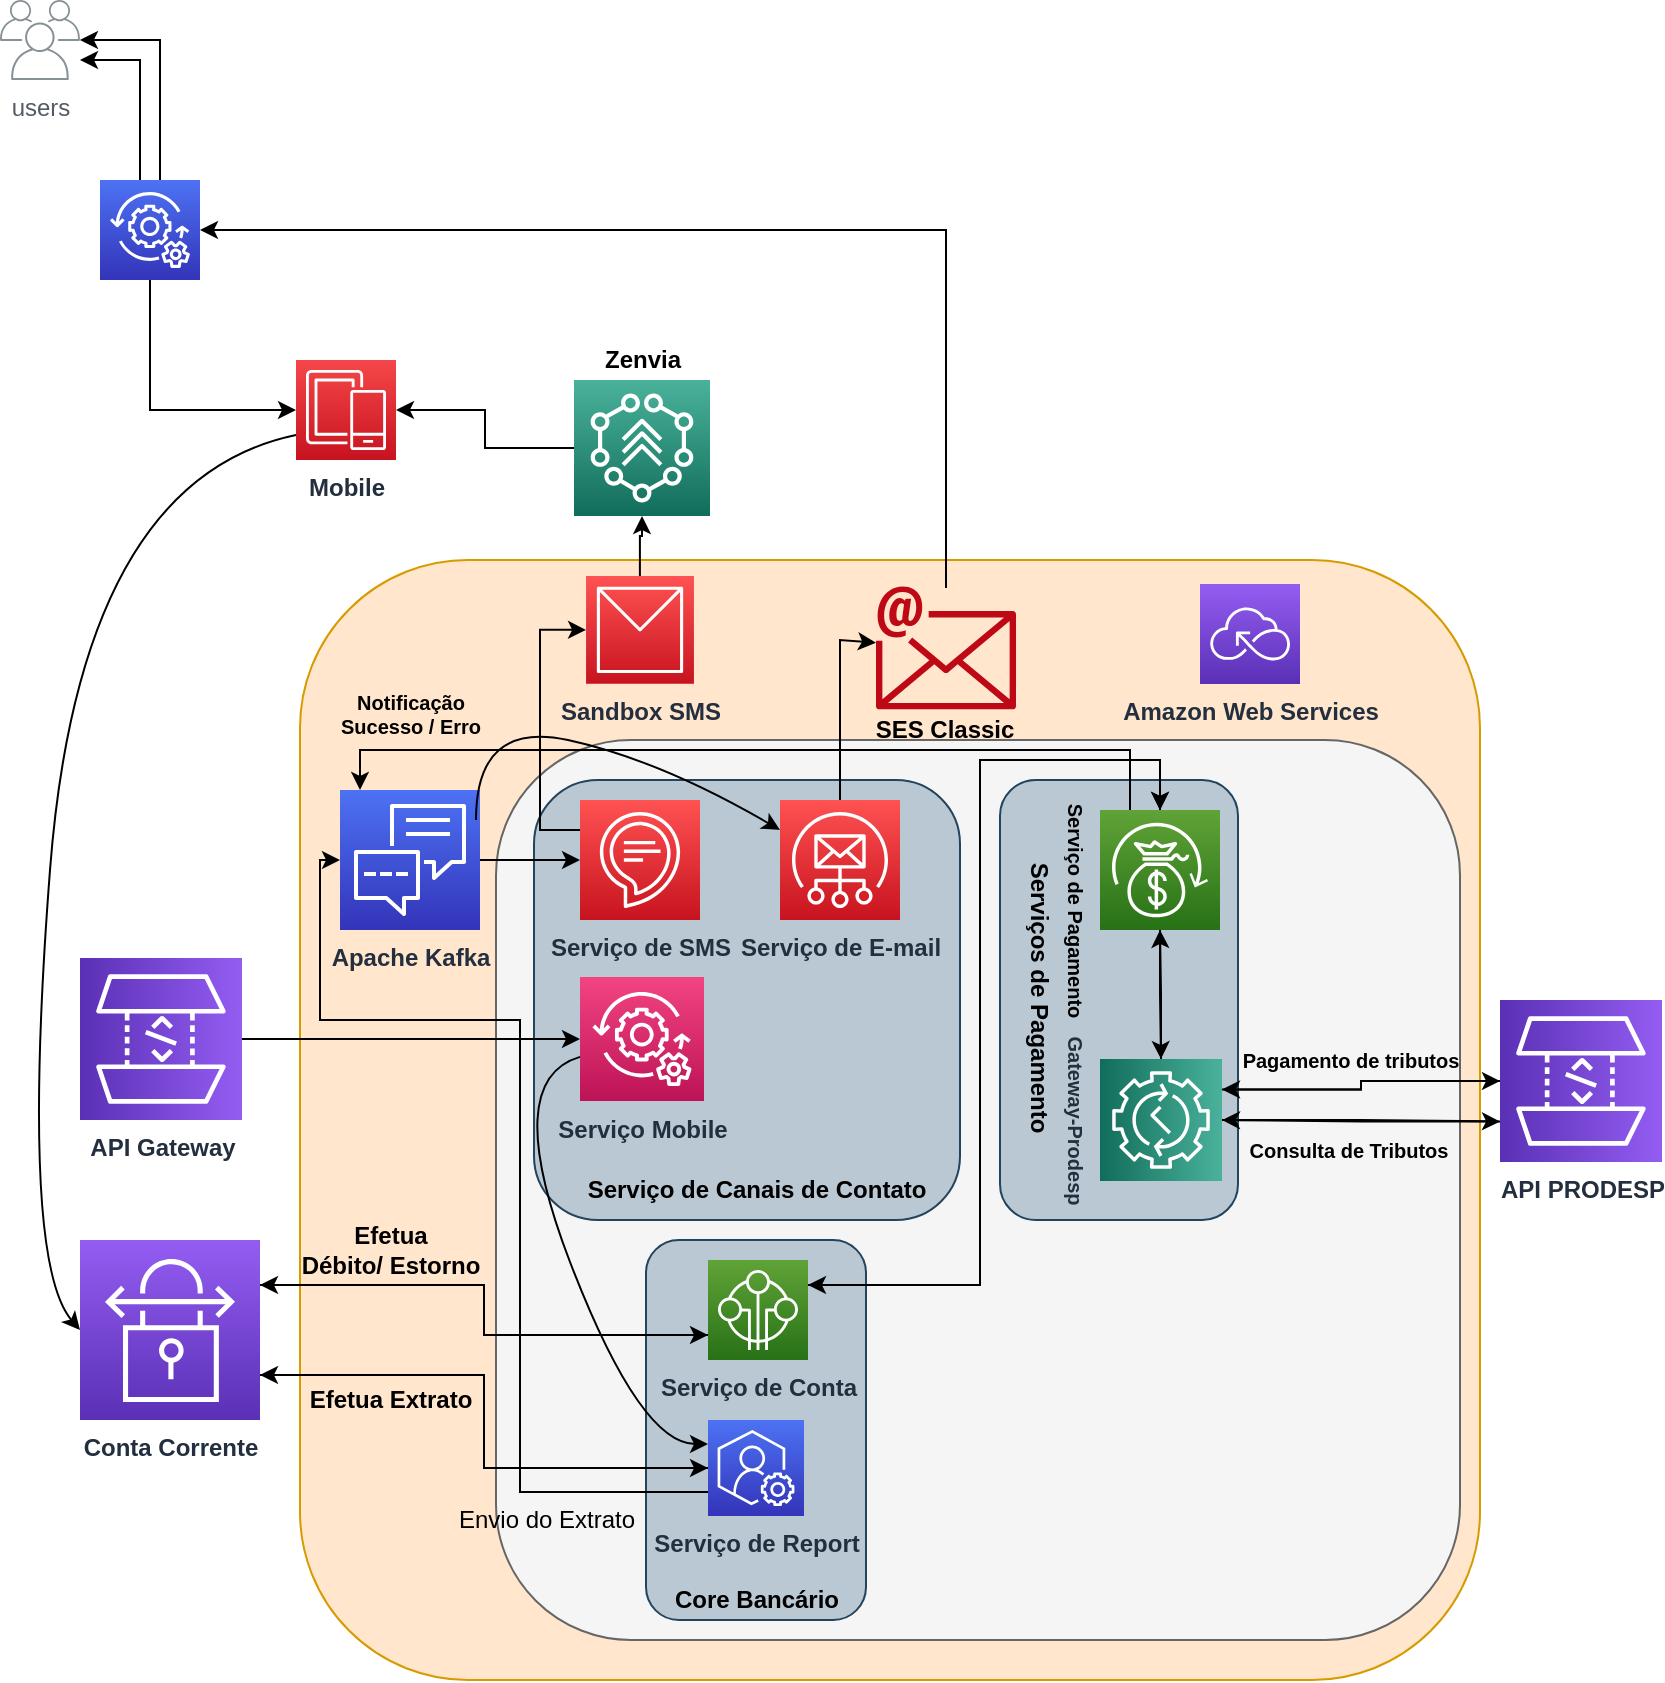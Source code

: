 <mxfile version="16.2.4" type="github">
  <diagram id="jTAJRtiviT8hBtKBQoAz" name="Page-1">
    <mxGraphModel dx="1422" dy="794" grid="1" gridSize="10" guides="1" tooltips="1" connect="1" arrows="1" fold="1" page="1" pageScale="1" pageWidth="850" pageHeight="1100" math="0" shadow="0">
      <root>
        <mxCell id="0" />
        <mxCell id="1" parent="0" />
        <mxCell id="WUm8NI64qV-XtA0xntOc-8" value="" style="rounded=1;whiteSpace=wrap;html=1;fillColor=#ffe6cc;strokeColor=#d79b00;fontStyle=1" parent="1" vertex="1">
          <mxGeometry x="160" y="300" width="590" height="560" as="geometry" />
        </mxCell>
        <mxCell id="WUm8NI64qV-XtA0xntOc-9" value="Mobile&lt;br&gt;" style="sketch=0;points=[[0,0,0],[0.25,0,0],[0.5,0,0],[0.75,0,0],[1,0,0],[0,1,0],[0.25,1,0],[0.5,1,0],[0.75,1,0],[1,1,0],[0,0.25,0],[0,0.5,0],[0,0.75,0],[1,0.25,0],[1,0.5,0],[1,0.75,0]];outlineConnect=0;fontColor=#232F3E;gradientColor=#F54749;gradientDirection=north;fillColor=#C7131F;strokeColor=#ffffff;dashed=0;verticalLabelPosition=bottom;verticalAlign=top;align=center;html=1;fontSize=12;fontStyle=1;aspect=fixed;shape=mxgraph.aws4.resourceIcon;resIcon=mxgraph.aws4.mobile;" parent="1" vertex="1">
          <mxGeometry x="158" y="200" width="50" height="50" as="geometry" />
        </mxCell>
        <mxCell id="WUm8NI64qV-XtA0xntOc-21" style="edgeStyle=orthogonalEdgeStyle;rounded=0;orthogonalLoop=1;jettySize=auto;html=1;" parent="1" source="WUm8NI64qV-XtA0xntOc-10" target="WUm8NI64qV-XtA0xntOc-18" edge="1">
          <mxGeometry relative="1" as="geometry">
            <Array as="points">
              <mxPoint x="90" y="140" />
              <mxPoint x="90" y="40" />
            </Array>
          </mxGeometry>
        </mxCell>
        <mxCell id="WUm8NI64qV-XtA0xntOc-22" style="edgeStyle=orthogonalEdgeStyle;rounded=0;orthogonalLoop=1;jettySize=auto;html=1;entryX=1.001;entryY=0.75;entryDx=0;entryDy=0;entryPerimeter=0;" parent="1" source="WUm8NI64qV-XtA0xntOc-10" target="WUm8NI64qV-XtA0xntOc-18" edge="1">
          <mxGeometry relative="1" as="geometry">
            <mxPoint x="60" y="50" as="targetPoint" />
            <Array as="points">
              <mxPoint x="80" y="130" />
              <mxPoint x="80" y="50" />
            </Array>
          </mxGeometry>
        </mxCell>
        <mxCell id="a-TNvxgOsw7faXksnlnq-71" style="edgeStyle=orthogonalEdgeStyle;rounded=0;orthogonalLoop=1;jettySize=auto;html=1;exitX=0.5;exitY=1;exitDx=0;exitDy=0;exitPerimeter=0;entryX=0;entryY=0.5;entryDx=0;entryDy=0;entryPerimeter=0;fontSize=10;" edge="1" parent="1" source="WUm8NI64qV-XtA0xntOc-10" target="WUm8NI64qV-XtA0xntOc-9">
          <mxGeometry relative="1" as="geometry" />
        </mxCell>
        <mxCell id="WUm8NI64qV-XtA0xntOc-10" value="" style="sketch=0;points=[[0,0,0],[0.25,0,0],[0.5,0,0],[0.75,0,0],[1,0,0],[0,1,0],[0.25,1,0],[0.5,1,0],[0.75,1,0],[1,1,0],[0,0.25,0],[0,0.5,0],[0,0.75,0],[1,0.25,0],[1,0.5,0],[1,0.75,0]];outlineConnect=0;fontColor=#232F3E;gradientColor=#4D72F3;gradientDirection=north;fillColor=#3334B9;strokeColor=#ffffff;dashed=0;verticalLabelPosition=bottom;verticalAlign=top;align=center;html=1;fontSize=12;fontStyle=0;aspect=fixed;shape=mxgraph.aws4.resourceIcon;resIcon=mxgraph.aws4.managed_services;" parent="1" vertex="1">
          <mxGeometry x="60" y="110" width="50" height="50" as="geometry" />
        </mxCell>
        <mxCell id="WUm8NI64qV-XtA0xntOc-13" value="" style="rounded=1;whiteSpace=wrap;html=1;fillColor=#f5f5f5;fontColor=#333333;strokeColor=#666666;fontStyle=1" parent="1" vertex="1">
          <mxGeometry x="258" y="390" width="482" height="450" as="geometry" />
        </mxCell>
        <mxCell id="WUm8NI64qV-XtA0xntOc-18" value="users" style="sketch=0;outlineConnect=0;gradientColor=none;fontColor=#545B64;strokeColor=none;fillColor=#879196;dashed=0;verticalLabelPosition=bottom;verticalAlign=top;align=center;html=1;fontSize=12;fontStyle=0;aspect=fixed;shape=mxgraph.aws4.illustration_users;pointerEvents=1" parent="1" vertex="1">
          <mxGeometry x="10" y="20" width="40" height="40" as="geometry" />
        </mxCell>
        <mxCell id="WUm8NI64qV-XtA0xntOc-32" value="" style="rounded=1;whiteSpace=wrap;html=1;fillColor=#bac8d3;strokeColor=#23445d;fontStyle=1" parent="1" vertex="1">
          <mxGeometry x="277" y="410" width="213" height="220" as="geometry" />
        </mxCell>
        <mxCell id="WUm8NI64qV-XtA0xntOc-33" value="" style="rounded=1;whiteSpace=wrap;html=1;fillColor=#bac8d3;strokeColor=#23445d;fontStyle=1" parent="1" vertex="1">
          <mxGeometry x="510" y="410" width="119" height="220" as="geometry" />
        </mxCell>
        <mxCell id="WUm8NI64qV-XtA0xntOc-34" value="" style="rounded=1;whiteSpace=wrap;html=1;fillColor=#bac8d3;strokeColor=#23445d;fontStyle=1" parent="1" vertex="1">
          <mxGeometry x="333" y="640" width="110" height="190" as="geometry" />
        </mxCell>
        <mxCell id="WUm8NI64qV-XtA0xntOc-37" value="Serviço de E-mail" style="sketch=0;points=[[0,0,0],[0.25,0,0],[0.5,0,0],[0.75,0,0],[1,0,0],[0,1,0],[0.25,1,0],[0.5,1,0],[0.75,1,0],[1,1,0],[0,0.25,0],[0,0.5,0],[0,0.75,0],[1,0.25,0],[1,0.5,0],[1,0.75,0]];outlineConnect=0;fontColor=#232F3E;gradientColor=#FF5252;gradientDirection=north;fillColor=#C7131F;strokeColor=#ffffff;dashed=0;verticalLabelPosition=bottom;verticalAlign=top;align=center;html=1;fontSize=12;fontStyle=1;aspect=fixed;shape=mxgraph.aws4.resourceIcon;resIcon=mxgraph.aws4.simple_email_service;" parent="1" vertex="1">
          <mxGeometry x="400" y="420" width="60" height="60" as="geometry" />
        </mxCell>
        <mxCell id="a-TNvxgOsw7faXksnlnq-72" style="edgeStyle=orthogonalEdgeStyle;rounded=0;orthogonalLoop=1;jettySize=auto;html=1;entryX=1;entryY=0.5;entryDx=0;entryDy=0;entryPerimeter=0;fontSize=10;" edge="1" parent="1" source="WUm8NI64qV-XtA0xntOc-39" target="WUm8NI64qV-XtA0xntOc-10">
          <mxGeometry relative="1" as="geometry">
            <Array as="points">
              <mxPoint x="483" y="135" />
            </Array>
          </mxGeometry>
        </mxCell>
        <mxCell id="WUm8NI64qV-XtA0xntOc-39" value="" style="sketch=0;outlineConnect=0;fontColor=#232F3E;gradientColor=none;fillColor=#BF0816;strokeColor=none;dashed=0;verticalLabelPosition=bottom;verticalAlign=top;align=center;html=1;fontSize=12;fontStyle=1;aspect=fixed;shape=mxgraph.aws4.email;" parent="1" vertex="1">
          <mxGeometry x="448" y="313" width="70" height="61.91" as="geometry" />
        </mxCell>
        <mxCell id="a-TNvxgOsw7faXksnlnq-2" style="edgeStyle=orthogonalEdgeStyle;rounded=0;orthogonalLoop=1;jettySize=auto;html=1;entryX=0;entryY=0.5;entryDx=0;entryDy=0;entryPerimeter=0;fontStyle=1" edge="1" parent="1" source="WUm8NI64qV-XtA0xntOc-41" target="WUm8NI64qV-XtA0xntOc-51">
          <mxGeometry relative="1" as="geometry" />
        </mxCell>
        <mxCell id="WUm8NI64qV-XtA0xntOc-41" value="API Gateway" style="sketch=0;points=[[0,0,0],[0.25,0,0],[0.5,0,0],[0.75,0,0],[1,0,0],[0,1,0],[0.25,1,0],[0.5,1,0],[0.75,1,0],[1,1,0],[0,0.25,0],[0,0.5,0],[0,0.75,0],[1,0.25,0],[1,0.5,0],[1,0.75,0]];outlineConnect=0;fontColor=#232F3E;gradientColor=#945DF2;gradientDirection=north;fillColor=#5A30B5;strokeColor=#ffffff;dashed=0;verticalLabelPosition=bottom;verticalAlign=top;align=center;html=1;fontSize=12;fontStyle=1;aspect=fixed;shape=mxgraph.aws4.resourceIcon;resIcon=mxgraph.aws4.api_gateway;rotation=0;direction=south;" parent="1" vertex="1">
          <mxGeometry x="50" y="499" width="81" height="81" as="geometry" />
        </mxCell>
        <mxCell id="WUm8NI64qV-XtA0xntOc-45" value="Amazon Web Services" style="sketch=0;points=[[0,0,0],[0.25,0,0],[0.5,0,0],[0.75,0,0],[1,0,0],[0,1,0],[0.25,1,0],[0.5,1,0],[0.75,1,0],[1,1,0],[0,0.25,0],[0,0.5,0],[0,0.75,0],[1,0.25,0],[1,0.5,0],[1,0.75,0]];outlineConnect=0;fontColor=#232F3E;gradientColor=#945DF2;gradientDirection=north;fillColor=#5A30B5;strokeColor=#ffffff;dashed=0;verticalLabelPosition=bottom;verticalAlign=top;align=center;html=1;fontSize=12;fontStyle=1;aspect=fixed;shape=mxgraph.aws4.resourceIcon;resIcon=mxgraph.aws4.serverless;" parent="1" vertex="1">
          <mxGeometry x="610" y="311.97" width="50" height="50" as="geometry" />
        </mxCell>
        <mxCell id="a-TNvxgOsw7faXksnlnq-75" style="edgeStyle=orthogonalEdgeStyle;rounded=0;orthogonalLoop=1;jettySize=auto;html=1;entryX=0.5;entryY=1;entryDx=0;entryDy=0;entryPerimeter=0;fontSize=10;" edge="1" parent="1" source="WUm8NI64qV-XtA0xntOc-48" target="a-TNvxgOsw7faXksnlnq-74">
          <mxGeometry relative="1" as="geometry" />
        </mxCell>
        <mxCell id="WUm8NI64qV-XtA0xntOc-48" value="Sandbox SMS" style="sketch=0;points=[[0,0,0],[0.25,0,0],[0.5,0,0],[0.75,0,0],[1,0,0],[0,1,0],[0.25,1,0],[0.5,1,0],[0.75,1,0],[1,1,0],[0,0.25,0],[0,0.5,0],[0,0.75,0],[1,0.25,0],[1,0.5,0],[1,0.75,0]];outlineConnect=0;fontColor=#232F3E;gradientColor=#FF5252;gradientDirection=north;fillColor=#C7131F;strokeColor=#ffffff;dashed=0;verticalLabelPosition=bottom;verticalAlign=top;align=center;html=1;fontSize=12;fontStyle=1;aspect=fixed;shape=mxgraph.aws4.resourceIcon;resIcon=mxgraph.aws4.workmail;" parent="1" vertex="1">
          <mxGeometry x="303.03" y="307.97" width="53.94" height="53.94" as="geometry" />
        </mxCell>
        <mxCell id="a-TNvxgOsw7faXksnlnq-3" style="edgeStyle=orthogonalEdgeStyle;rounded=0;orthogonalLoop=1;jettySize=auto;html=1;fontStyle=1" edge="1" parent="1" source="WUm8NI64qV-XtA0xntOc-50" target="a-TNvxgOsw7faXksnlnq-1">
          <mxGeometry relative="1" as="geometry" />
        </mxCell>
        <mxCell id="WUm8NI64qV-XtA0xntOc-50" value="Apache Kafka" style="sketch=0;points=[[0,0,0],[0.25,0,0],[0.5,0,0],[0.75,0,0],[1,0,0],[0,1,0],[0.25,1,0],[0.5,1,0],[0.75,1,0],[1,1,0],[0,0.25,0],[0,0.5,0],[0,0.75,0],[1,0.25,0],[1,0.5,0],[1,0.75,0]];outlineConnect=0;fontColor=#232F3E;gradientColor=#4D72F3;gradientDirection=north;fillColor=#3334B9;strokeColor=#ffffff;dashed=0;verticalLabelPosition=bottom;verticalAlign=top;align=center;html=1;fontSize=12;fontStyle=1;aspect=fixed;shape=mxgraph.aws4.resourceIcon;resIcon=mxgraph.aws4.customer_engagement;rotation=0;" parent="1" vertex="1">
          <mxGeometry x="180" y="415" width="70" height="70" as="geometry" />
        </mxCell>
        <mxCell id="WUm8NI64qV-XtA0xntOc-51" value="Serviço Mobile" style="sketch=0;points=[[0,0,0],[0.25,0,0],[0.5,0,0],[0.75,0,0],[1,0,0],[0,1,0],[0.25,1,0],[0.5,1,0],[0.75,1,0],[1,1,0],[0,0.25,0],[0,0.5,0],[0,0.75,0],[1,0.25,0],[1,0.5,0],[1,0.75,0]];points=[[0,0,0],[0.25,0,0],[0.5,0,0],[0.75,0,0],[1,0,0],[0,1,0],[0.25,1,0],[0.5,1,0],[0.75,1,0],[1,1,0],[0,0.25,0],[0,0.5,0],[0,0.75,0],[1,0.25,0],[1,0.5,0],[1,0.75,0]];outlineConnect=0;fontColor=#232F3E;gradientColor=#F34482;gradientDirection=north;fillColor=#BC1356;strokeColor=#ffffff;dashed=0;verticalLabelPosition=bottom;verticalAlign=top;align=center;html=1;fontSize=12;fontStyle=1;aspect=fixed;shape=mxgraph.aws4.resourceIcon;resIcon=mxgraph.aws4.managed_services;" parent="1" vertex="1">
          <mxGeometry x="300" y="508.5" width="62" height="62" as="geometry" />
        </mxCell>
        <mxCell id="a-TNvxgOsw7faXksnlnq-52" style="edgeStyle=orthogonalEdgeStyle;rounded=0;orthogonalLoop=1;jettySize=auto;html=1;exitX=0;exitY=0.25;exitDx=0;exitDy=0;exitPerimeter=0;entryX=0;entryY=0.5;entryDx=0;entryDy=0;entryPerimeter=0;fontSize=10;" edge="1" parent="1" source="a-TNvxgOsw7faXksnlnq-1" target="WUm8NI64qV-XtA0xntOc-48">
          <mxGeometry relative="1" as="geometry" />
        </mxCell>
        <mxCell id="a-TNvxgOsw7faXksnlnq-1" value="Serviço de SMS" style="sketch=0;points=[[0,0,0],[0.25,0,0],[0.5,0,0],[0.75,0,0],[1,0,0],[0,1,0],[0.25,1,0],[0.5,1,0],[0.75,1,0],[1,1,0],[0,0.25,0],[0,0.5,0],[0,0.75,0],[1,0.25,0],[1,0.5,0],[1,0.75,0]];outlineConnect=0;fontColor=#232F3E;gradientColor=#FF5252;gradientDirection=north;fillColor=#C7131F;strokeColor=#ffffff;dashed=0;verticalLabelPosition=bottom;verticalAlign=top;align=center;html=1;fontSize=12;fontStyle=1;aspect=fixed;shape=mxgraph.aws4.resourceIcon;resIcon=mxgraph.aws4.alexa_for_business;" vertex="1" parent="1">
          <mxGeometry x="300" y="420" width="60" height="60" as="geometry" />
        </mxCell>
        <mxCell id="a-TNvxgOsw7faXksnlnq-24" style="edgeStyle=orthogonalEdgeStyle;rounded=0;orthogonalLoop=1;jettySize=auto;html=1;exitX=0;exitY=0.5;exitDx=0;exitDy=0;exitPerimeter=0;entryX=1;entryY=0.75;entryDx=0;entryDy=0;entryPerimeter=0;" edge="1" parent="1" source="a-TNvxgOsw7faXksnlnq-5" target="a-TNvxgOsw7faXksnlnq-12">
          <mxGeometry relative="1" as="geometry" />
        </mxCell>
        <mxCell id="a-TNvxgOsw7faXksnlnq-62" style="edgeStyle=orthogonalEdgeStyle;rounded=0;orthogonalLoop=1;jettySize=auto;html=1;exitX=0;exitY=0.75;exitDx=0;exitDy=0;exitPerimeter=0;entryX=0;entryY=0.5;entryDx=0;entryDy=0;entryPerimeter=0;fontSize=12;" edge="1" parent="1" source="a-TNvxgOsw7faXksnlnq-5" target="WUm8NI64qV-XtA0xntOc-50">
          <mxGeometry relative="1" as="geometry">
            <Array as="points">
              <mxPoint x="270" y="766" />
              <mxPoint x="270" y="530" />
              <mxPoint x="170" y="530" />
              <mxPoint x="170" y="450" />
            </Array>
          </mxGeometry>
        </mxCell>
        <mxCell id="a-TNvxgOsw7faXksnlnq-5" value="Serviço de Report" style="sketch=0;points=[[0,0,0],[0.25,0,0],[0.5,0,0],[0.75,0,0],[1,0,0],[0,1,0],[0.25,1,0],[0.5,1,0],[0.75,1,0],[1,1,0],[0,0.25,0],[0,0.5,0],[0,0.75,0],[1,0.25,0],[1,0.5,0],[1,0.75,0]];outlineConnect=0;fontColor=#232F3E;gradientColor=#4D72F3;gradientDirection=north;fillColor=#3334B9;strokeColor=#ffffff;dashed=0;verticalLabelPosition=bottom;verticalAlign=top;align=center;html=1;fontSize=12;fontStyle=1;aspect=fixed;shape=mxgraph.aws4.resourceIcon;resIcon=mxgraph.aws4.support;" vertex="1" parent="1">
          <mxGeometry x="364" y="730" width="48" height="48" as="geometry" />
        </mxCell>
        <mxCell id="a-TNvxgOsw7faXksnlnq-18" style="edgeStyle=orthogonalEdgeStyle;rounded=0;orthogonalLoop=1;jettySize=auto;html=1;exitX=0;exitY=0.75;exitDx=0;exitDy=0;exitPerimeter=0;entryX=1;entryY=0.25;entryDx=0;entryDy=0;entryPerimeter=0;fontStyle=1" edge="1" parent="1" source="a-TNvxgOsw7faXksnlnq-7" target="a-TNvxgOsw7faXksnlnq-12">
          <mxGeometry relative="1" as="geometry" />
        </mxCell>
        <mxCell id="a-TNvxgOsw7faXksnlnq-59" style="edgeStyle=orthogonalEdgeStyle;rounded=0;orthogonalLoop=1;jettySize=auto;html=1;exitX=1;exitY=0.25;exitDx=0;exitDy=0;exitPerimeter=0;entryX=0.5;entryY=0;entryDx=0;entryDy=0;entryPerimeter=0;fontSize=12;" edge="1" parent="1" source="a-TNvxgOsw7faXksnlnq-7" target="a-TNvxgOsw7faXksnlnq-53">
          <mxGeometry relative="1" as="geometry">
            <Array as="points">
              <mxPoint x="500" y="663" />
              <mxPoint x="500" y="400" />
              <mxPoint x="590" y="400" />
            </Array>
          </mxGeometry>
        </mxCell>
        <mxCell id="a-TNvxgOsw7faXksnlnq-61" style="edgeStyle=orthogonalEdgeStyle;rounded=0;orthogonalLoop=1;jettySize=auto;html=1;exitX=1;exitY=0.25;exitDx=0;exitDy=0;exitPerimeter=0;entryX=0.5;entryY=0;entryDx=0;entryDy=0;entryPerimeter=0;fontSize=12;" edge="1" parent="1" source="a-TNvxgOsw7faXksnlnq-7" target="a-TNvxgOsw7faXksnlnq-53">
          <mxGeometry relative="1" as="geometry">
            <Array as="points">
              <mxPoint x="500" y="663" />
              <mxPoint x="500" y="400" />
              <mxPoint x="590" y="400" />
            </Array>
          </mxGeometry>
        </mxCell>
        <mxCell id="a-TNvxgOsw7faXksnlnq-7" value="Serviço de Conta" style="sketch=0;points=[[0,0,0],[0.25,0,0],[0.5,0,0],[0.75,0,0],[1,0,0],[0,1,0],[0.25,1,0],[0.5,1,0],[0.75,1,0],[1,1,0],[0,0.25,0],[0,0.5,0],[0,0.75,0],[1,0.25,0],[1,0.5,0],[1,0.75,0]];outlineConnect=0;fontColor=#232F3E;gradientColor=#60A337;gradientDirection=north;fillColor=#277116;strokeColor=#ffffff;dashed=0;verticalLabelPosition=bottom;verticalAlign=top;align=center;html=1;fontSize=12;fontStyle=1;aspect=fixed;shape=mxgraph.aws4.resourceIcon;resIcon=mxgraph.aws4.internet_of_things;" vertex="1" parent="1">
          <mxGeometry x="364" y="650" width="50" height="50" as="geometry" />
        </mxCell>
        <mxCell id="a-TNvxgOsw7faXksnlnq-8" value="" style="curved=1;endArrow=classic;html=1;rounded=0;entryX=0;entryY=0.25;entryDx=0;entryDy=0;entryPerimeter=0;fontStyle=1" edge="1" parent="1" source="WUm8NI64qV-XtA0xntOc-51" target="a-TNvxgOsw7faXksnlnq-5">
          <mxGeometry width="50" height="50" relative="1" as="geometry">
            <mxPoint x="300" y="690" as="sourcePoint" />
            <mxPoint x="350" y="640" as="targetPoint" />
            <Array as="points">
              <mxPoint x="260" y="560" />
              <mxPoint x="330" y="742" />
            </Array>
          </mxGeometry>
        </mxCell>
        <mxCell id="a-TNvxgOsw7faXksnlnq-19" style="edgeStyle=orthogonalEdgeStyle;rounded=0;orthogonalLoop=1;jettySize=auto;html=1;exitX=1;exitY=0.25;exitDx=0;exitDy=0;exitPerimeter=0;entryX=0;entryY=0.75;entryDx=0;entryDy=0;entryPerimeter=0;fontStyle=1" edge="1" parent="1" source="a-TNvxgOsw7faXksnlnq-12" target="a-TNvxgOsw7faXksnlnq-7">
          <mxGeometry relative="1" as="geometry" />
        </mxCell>
        <mxCell id="a-TNvxgOsw7faXksnlnq-23" style="edgeStyle=orthogonalEdgeStyle;rounded=0;orthogonalLoop=1;jettySize=auto;html=1;exitX=1;exitY=0.75;exitDx=0;exitDy=0;exitPerimeter=0;" edge="1" parent="1" source="a-TNvxgOsw7faXksnlnq-12" target="a-TNvxgOsw7faXksnlnq-5">
          <mxGeometry relative="1" as="geometry" />
        </mxCell>
        <mxCell id="a-TNvxgOsw7faXksnlnq-12" value="Conta Corrente" style="sketch=0;points=[[0,0,0],[0.25,0,0],[0.5,0,0],[0.75,0,0],[1,0,0],[0,1,0],[0.25,1,0],[0.5,1,0],[0.75,1,0],[1,1,0],[0,0.25,0],[0,0.5,0],[0,0.75,0],[1,0.25,0],[1,0.5,0],[1,0.75,0]];outlineConnect=0;fontColor=#232F3E;gradientColor=#945DF2;gradientDirection=north;fillColor=#5A30B5;strokeColor=#ffffff;dashed=0;verticalLabelPosition=bottom;verticalAlign=top;align=center;html=1;fontSize=12;fontStyle=1;aspect=fixed;shape=mxgraph.aws4.resourceIcon;resIcon=mxgraph.aws4.site_to_site_vpn;" vertex="1" parent="1">
          <mxGeometry x="50" y="640" width="90" height="90" as="geometry" />
        </mxCell>
        <mxCell id="a-TNvxgOsw7faXksnlnq-20" value="&lt;span&gt;Efetua &lt;br&gt;Débito/ Estorno&lt;/span&gt;" style="text;html=1;align=center;verticalAlign=middle;resizable=0;points=[];autosize=1;strokeColor=none;fillColor=none;fontStyle=1" vertex="1" parent="1">
          <mxGeometry x="155" y="630" width="100" height="30" as="geometry" />
        </mxCell>
        <mxCell id="a-TNvxgOsw7faXksnlnq-25" value="Efetua Extrato" style="text;html=1;align=center;verticalAlign=middle;resizable=0;points=[];autosize=1;strokeColor=none;fillColor=none;fontStyle=1" vertex="1" parent="1">
          <mxGeometry x="155" y="710" width="100" height="20" as="geometry" />
        </mxCell>
        <mxCell id="a-TNvxgOsw7faXksnlnq-29" value="Core Bancário" style="text;html=1;align=center;verticalAlign=middle;resizable=0;points=[];autosize=1;strokeColor=none;fillColor=none;fontStyle=1" vertex="1" parent="1">
          <mxGeometry x="338" y="810" width="100" height="20" as="geometry" />
        </mxCell>
        <mxCell id="a-TNvxgOsw7faXksnlnq-30" value="Serviço de Canais de Contato" style="text;html=1;align=center;verticalAlign=middle;resizable=0;points=[];autosize=1;strokeColor=none;fillColor=none;fontStyle=1" vertex="1" parent="1">
          <mxGeometry x="298" y="605" width="180" height="20" as="geometry" />
        </mxCell>
        <mxCell id="a-TNvxgOsw7faXksnlnq-41" style="edgeStyle=orthogonalEdgeStyle;rounded=0;orthogonalLoop=1;jettySize=auto;html=1;exitX=0.75;exitY=1;exitDx=0;exitDy=0;exitPerimeter=0;entryX=0.5;entryY=0;entryDx=0;entryDy=0;entryPerimeter=0;" edge="1" parent="1" source="a-TNvxgOsw7faXksnlnq-31" target="a-TNvxgOsw7faXksnlnq-36">
          <mxGeometry relative="1" as="geometry" />
        </mxCell>
        <mxCell id="a-TNvxgOsw7faXksnlnq-42" style="edgeStyle=orthogonalEdgeStyle;rounded=0;orthogonalLoop=1;jettySize=auto;html=1;exitX=0.5;exitY=1;exitDx=0;exitDy=0;exitPerimeter=0;entryX=0.25;entryY=0;entryDx=0;entryDy=0;entryPerimeter=0;" edge="1" parent="1" source="a-TNvxgOsw7faXksnlnq-31" target="a-TNvxgOsw7faXksnlnq-36">
          <mxGeometry relative="1" as="geometry" />
        </mxCell>
        <mxCell id="a-TNvxgOsw7faXksnlnq-31" value="API PRODESP" style="sketch=0;points=[[0,0,0],[0.25,0,0],[0.5,0,0],[0.75,0,0],[1,0,0],[0,1,0],[0.25,1,0],[0.5,1,0],[0.75,1,0],[1,1,0],[0,0.25,0],[0,0.5,0],[0,0.75,0],[1,0.25,0],[1,0.5,0],[1,0.75,0]];outlineConnect=0;fontColor=#232F3E;gradientColor=#945DF2;gradientDirection=north;fillColor=#5A30B5;strokeColor=#ffffff;dashed=0;verticalLabelPosition=bottom;verticalAlign=top;align=center;html=1;fontSize=12;fontStyle=1;aspect=fixed;shape=mxgraph.aws4.resourceIcon;resIcon=mxgraph.aws4.api_gateway;rotation=0;direction=south;" vertex="1" parent="1">
          <mxGeometry x="760" y="520" width="81" height="81" as="geometry" />
        </mxCell>
        <mxCell id="a-TNvxgOsw7faXksnlnq-35" value="" style="curved=1;endArrow=classic;html=1;rounded=0;entryX=0;entryY=0.5;entryDx=0;entryDy=0;entryPerimeter=0;exitX=0;exitY=0.75;exitDx=0;exitDy=0;exitPerimeter=0;" edge="1" parent="1" source="WUm8NI64qV-XtA0xntOc-9" target="a-TNvxgOsw7faXksnlnq-12">
          <mxGeometry width="50" height="50" relative="1" as="geometry">
            <mxPoint x="65.5" y="330" as="sourcePoint" />
            <mxPoint x="115.5" y="280" as="targetPoint" />
            <Array as="points">
              <mxPoint x="50" y="260" />
              <mxPoint x="20" y="650" />
            </Array>
          </mxGeometry>
        </mxCell>
        <mxCell id="a-TNvxgOsw7faXksnlnq-39" style="edgeStyle=orthogonalEdgeStyle;rounded=0;orthogonalLoop=1;jettySize=auto;html=1;entryX=0.75;entryY=1;entryDx=0;entryDy=0;entryPerimeter=0;" edge="1" parent="1" source="a-TNvxgOsw7faXksnlnq-36" target="a-TNvxgOsw7faXksnlnq-31">
          <mxGeometry relative="1" as="geometry" />
        </mxCell>
        <mxCell id="a-TNvxgOsw7faXksnlnq-40" style="edgeStyle=orthogonalEdgeStyle;rounded=0;orthogonalLoop=1;jettySize=auto;html=1;exitX=0.25;exitY=0;exitDx=0;exitDy=0;exitPerimeter=0;entryX=0.5;entryY=1;entryDx=0;entryDy=0;entryPerimeter=0;" edge="1" parent="1" source="a-TNvxgOsw7faXksnlnq-36" target="a-TNvxgOsw7faXksnlnq-31">
          <mxGeometry relative="1" as="geometry" />
        </mxCell>
        <mxCell id="a-TNvxgOsw7faXksnlnq-57" style="edgeStyle=orthogonalEdgeStyle;rounded=0;orthogonalLoop=1;jettySize=auto;html=1;entryX=0.5;entryY=1;entryDx=0;entryDy=0;entryPerimeter=0;fontSize=12;" edge="1" parent="1" source="a-TNvxgOsw7faXksnlnq-36" target="a-TNvxgOsw7faXksnlnq-53">
          <mxGeometry relative="1" as="geometry" />
        </mxCell>
        <mxCell id="a-TNvxgOsw7faXksnlnq-36" value="Gateway-Prodesp" style="sketch=0;points=[[0,0,0],[0.25,0,0],[0.5,0,0],[0.75,0,0],[1,0,0],[0,1,0],[0.25,1,0],[0.5,1,0],[0.75,1,0],[1,1,0],[0,0.25,0],[0,0.5,0],[0,0.75,0],[1,0.25,0],[1,0.5,0],[1,0.75,0]];outlineConnect=0;fontColor=#232F3E;gradientColor=#4AB29A;gradientDirection=north;fillColor=#116D5B;strokeColor=#ffffff;dashed=0;verticalLabelPosition=bottom;verticalAlign=top;align=center;html=1;fontSize=10;fontStyle=1;aspect=fixed;shape=mxgraph.aws4.resourceIcon;resIcon=mxgraph.aws4.devops_guru;rotation=90;" vertex="1" parent="1">
          <mxGeometry x="560" y="549.5" width="61" height="61" as="geometry" />
        </mxCell>
        <mxCell id="a-TNvxgOsw7faXksnlnq-43" value="Consulta de Tributos" style="text;html=1;align=center;verticalAlign=middle;resizable=0;points=[];autosize=1;strokeColor=none;fillColor=none;fontSize=10;fontStyle=1" vertex="1" parent="1">
          <mxGeometry x="629" y="585" width="110" height="20" as="geometry" />
        </mxCell>
        <mxCell id="a-TNvxgOsw7faXksnlnq-45" value="Pagamento de tributos" style="text;html=1;align=center;verticalAlign=middle;resizable=0;points=[];autosize=1;strokeColor=none;fillColor=none;fontSize=10;fontStyle=1" vertex="1" parent="1">
          <mxGeometry x="625" y="540" width="120" height="20" as="geometry" />
        </mxCell>
        <mxCell id="a-TNvxgOsw7faXksnlnq-47" value="" style="curved=1;endArrow=classic;html=1;rounded=0;fontSize=10;entryX=0;entryY=0.25;entryDx=0;entryDy=0;entryPerimeter=0;" edge="1" parent="1" target="WUm8NI64qV-XtA0xntOc-37">
          <mxGeometry width="50" height="50" relative="1" as="geometry">
            <mxPoint x="248" y="430" as="sourcePoint" />
            <mxPoint x="298" y="380" as="targetPoint" />
            <Array as="points">
              <mxPoint x="248" y="380" />
              <mxPoint x="340" y="400" />
            </Array>
          </mxGeometry>
        </mxCell>
        <mxCell id="a-TNvxgOsw7faXksnlnq-50" value="" style="endArrow=classic;html=1;rounded=0;fontSize=10;exitX=0.5;exitY=0;exitDx=0;exitDy=0;exitPerimeter=0;" edge="1" parent="1" source="WUm8NI64qV-XtA0xntOc-37" target="WUm8NI64qV-XtA0xntOc-39">
          <mxGeometry width="50" height="50" relative="1" as="geometry">
            <mxPoint x="440" y="420" as="sourcePoint" />
            <mxPoint x="490" y="370" as="targetPoint" />
            <Array as="points">
              <mxPoint x="430" y="340" />
            </Array>
          </mxGeometry>
        </mxCell>
        <mxCell id="a-TNvxgOsw7faXksnlnq-56" style="edgeStyle=orthogonalEdgeStyle;rounded=0;orthogonalLoop=1;jettySize=auto;html=1;entryX=0;entryY=0.5;entryDx=0;entryDy=0;entryPerimeter=0;fontSize=12;" edge="1" parent="1" source="a-TNvxgOsw7faXksnlnq-53" target="a-TNvxgOsw7faXksnlnq-36">
          <mxGeometry relative="1" as="geometry" />
        </mxCell>
        <mxCell id="a-TNvxgOsw7faXksnlnq-60" style="edgeStyle=orthogonalEdgeStyle;rounded=0;orthogonalLoop=1;jettySize=auto;html=1;exitX=0.5;exitY=0;exitDx=0;exitDy=0;exitPerimeter=0;entryX=1;entryY=0.25;entryDx=0;entryDy=0;entryPerimeter=0;fontSize=12;" edge="1" parent="1" source="a-TNvxgOsw7faXksnlnq-53" target="a-TNvxgOsw7faXksnlnq-7">
          <mxGeometry relative="1" as="geometry">
            <Array as="points">
              <mxPoint x="590" y="400" />
              <mxPoint x="500" y="400" />
              <mxPoint x="500" y="663" />
            </Array>
          </mxGeometry>
        </mxCell>
        <mxCell id="a-TNvxgOsw7faXksnlnq-66" style="edgeStyle=orthogonalEdgeStyle;rounded=0;orthogonalLoop=1;jettySize=auto;html=1;exitX=0.25;exitY=0;exitDx=0;exitDy=0;exitPerimeter=0;fontSize=10;" edge="1" parent="1" source="a-TNvxgOsw7faXksnlnq-53">
          <mxGeometry relative="1" as="geometry">
            <mxPoint x="190" y="415" as="targetPoint" />
            <Array as="points">
              <mxPoint x="575" y="395" />
              <mxPoint x="190" y="395" />
              <mxPoint x="190" y="415" />
            </Array>
          </mxGeometry>
        </mxCell>
        <mxCell id="a-TNvxgOsw7faXksnlnq-53" value="" style="sketch=0;points=[[0,0,0],[0.25,0,0],[0.5,0,0],[0.75,0,0],[1,0,0],[0,1,0],[0.25,1,0],[0.5,1,0],[0.75,1,0],[1,1,0],[0,0.25,0],[0,0.5,0],[0,0.75,0],[1,0.25,0],[1,0.5,0],[1,0.75,0]];outlineConnect=0;fontColor=#232F3E;gradientColor=#60A337;gradientDirection=north;fillColor=#277116;strokeColor=#ffffff;dashed=0;verticalLabelPosition=bottom;verticalAlign=top;align=center;html=1;fontSize=12;fontStyle=0;aspect=fixed;shape=mxgraph.aws4.resourceIcon;resIcon=mxgraph.aws4.savings_plans;" vertex="1" parent="1">
          <mxGeometry x="560" y="425" width="60" height="60" as="geometry" />
        </mxCell>
        <mxCell id="a-TNvxgOsw7faXksnlnq-54" value="Serviços de Pagamento" style="text;html=1;align=center;verticalAlign=middle;resizable=0;points=[];autosize=1;strokeColor=none;fillColor=none;fontSize=12;rotation=90;fontStyle=1" vertex="1" parent="1">
          <mxGeometry x="455" y="508.5" width="150" height="20" as="geometry" />
        </mxCell>
        <mxCell id="a-TNvxgOsw7faXksnlnq-63" value="Envio&amp;nbsp;do Extrato" style="text;html=1;align=center;verticalAlign=middle;resizable=0;points=[];autosize=1;strokeColor=none;fillColor=none;fontSize=12;" vertex="1" parent="1">
          <mxGeometry x="233" y="770" width="100" height="20" as="geometry" />
        </mxCell>
        <mxCell id="a-TNvxgOsw7faXksnlnq-65" value="Serviço de Pagamento" style="text;html=1;align=center;verticalAlign=middle;resizable=0;points=[];autosize=1;strokeColor=none;fillColor=none;fontSize=10;rotation=90;fontStyle=1" vertex="1" parent="1">
          <mxGeometry x="488" y="465" width="120" height="20" as="geometry" />
        </mxCell>
        <mxCell id="a-TNvxgOsw7faXksnlnq-68" value="Notificação&lt;br&gt;Sucesso / Erro" style="text;html=1;align=center;verticalAlign=middle;resizable=0;points=[];autosize=1;strokeColor=none;fillColor=none;fontSize=10;fontStyle=1" vertex="1" parent="1">
          <mxGeometry x="170" y="361.97" width="90" height="30" as="geometry" />
        </mxCell>
        <mxCell id="a-TNvxgOsw7faXksnlnq-73" value="" style="endArrow=none;html=1;rounded=0;fontSize=10;" edge="1" parent="1">
          <mxGeometry width="50" height="50" relative="1" as="geometry">
            <mxPoint x="483" y="314" as="sourcePoint" />
            <mxPoint x="483" y="228" as="targetPoint" />
          </mxGeometry>
        </mxCell>
        <mxCell id="a-TNvxgOsw7faXksnlnq-76" style="edgeStyle=orthogonalEdgeStyle;rounded=0;orthogonalLoop=1;jettySize=auto;html=1;fontSize=10;" edge="1" parent="1" source="a-TNvxgOsw7faXksnlnq-74" target="WUm8NI64qV-XtA0xntOc-9">
          <mxGeometry relative="1" as="geometry" />
        </mxCell>
        <mxCell id="a-TNvxgOsw7faXksnlnq-74" value="" style="sketch=0;points=[[0,0,0],[0.25,0,0],[0.5,0,0],[0.75,0,0],[1,0,0],[0,1,0],[0.25,1,0],[0.5,1,0],[0.75,1,0],[1,1,0],[0,0.25,0],[0,0.5,0],[0,0.75,0],[1,0.25,0],[1,0.5,0],[1,0.75,0]];outlineConnect=0;fontColor=#232F3E;gradientColor=#4AB29A;gradientDirection=north;fillColor=#116D5B;strokeColor=#ffffff;dashed=0;verticalLabelPosition=bottom;verticalAlign=top;align=center;html=1;fontSize=12;fontStyle=0;aspect=fixed;shape=mxgraph.aws4.resourceIcon;resIcon=mxgraph.aws4.migration_hub;" vertex="1" parent="1">
          <mxGeometry x="297" y="210" width="68" height="68" as="geometry" />
        </mxCell>
        <mxCell id="a-TNvxgOsw7faXksnlnq-79" value="SES Classic" style="text;html=1;align=center;verticalAlign=middle;resizable=0;points=[];autosize=1;strokeColor=none;fillColor=none;fontSize=12;fontStyle=1;rotation=0;" vertex="1" parent="1">
          <mxGeometry x="442" y="374.91" width="80" height="20" as="geometry" />
        </mxCell>
        <mxCell id="a-TNvxgOsw7faXksnlnq-80" value="Zenvia" style="text;html=1;align=center;verticalAlign=middle;resizable=0;points=[];autosize=1;strokeColor=none;fillColor=none;fontSize=12;fontStyle=1" vertex="1" parent="1">
          <mxGeometry x="306" y="190" width="50" height="20" as="geometry" />
        </mxCell>
      </root>
    </mxGraphModel>
  </diagram>
</mxfile>

